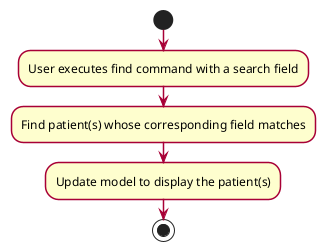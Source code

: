 @startuml
skinparam activity {
    ArrowColor #A80036
    BackgroundColor #FEFECE
    BorderColor #A80036
    BorderThickness 1.5
}
start
:User executes find command with a search field;
:Find patient(s) whose corresponding field matches;
:Update model to display the patient(s);
stop

@enduml
